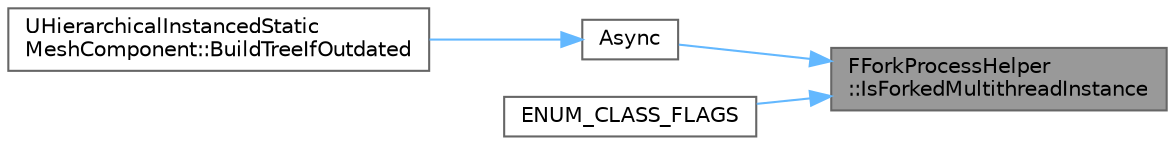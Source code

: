 digraph "FForkProcessHelper::IsForkedMultithreadInstance"
{
 // INTERACTIVE_SVG=YES
 // LATEX_PDF_SIZE
  bgcolor="transparent";
  edge [fontname=Helvetica,fontsize=10,labelfontname=Helvetica,labelfontsize=10];
  node [fontname=Helvetica,fontsize=10,shape=box,height=0.2,width=0.4];
  rankdir="RL";
  Node1 [id="Node000001",label="FForkProcessHelper\l::IsForkedMultithreadInstance",height=0.2,width=0.4,color="gray40", fillcolor="grey60", style="filled", fontcolor="black",tooltip="Are we a forked process that supports multithreading This only becomes true after its safe to be mult..."];
  Node1 -> Node2 [id="edge1_Node000001_Node000002",dir="back",color="steelblue1",style="solid",tooltip=" "];
  Node2 [id="Node000002",label="Async",height=0.2,width=0.4,color="grey40", fillcolor="white", style="filled",URL="$d7/ddf/Async_8h.html#a974ce2dd50eecf01a05bec0d82846034",tooltip="Execute a given function asynchronously."];
  Node2 -> Node3 [id="edge2_Node000002_Node000003",dir="back",color="steelblue1",style="solid",tooltip=" "];
  Node3 [id="Node000003",label="UHierarchicalInstancedStatic\lMeshComponent::BuildTreeIfOutdated",height=0.2,width=0.4,color="grey40", fillcolor="white", style="filled",URL="$d9/d38/classUHierarchicalInstancedStaticMeshComponent.html#a537388cb100b87e35c9a4ee3c88f86bd",tooltip=" "];
  Node1 -> Node4 [id="edge3_Node000001_Node000004",dir="back",color="steelblue1",style="solid",tooltip=" "];
  Node4 [id="Node000004",label="ENUM_CLASS_FLAGS",height=0.2,width=0.4,color="grey40", fillcolor="white", style="filled",URL="$d2/da1/ParallelFor_8h.html#a90cd759fefc126419bcd31a5446d4cde",tooltip=" "];
}
